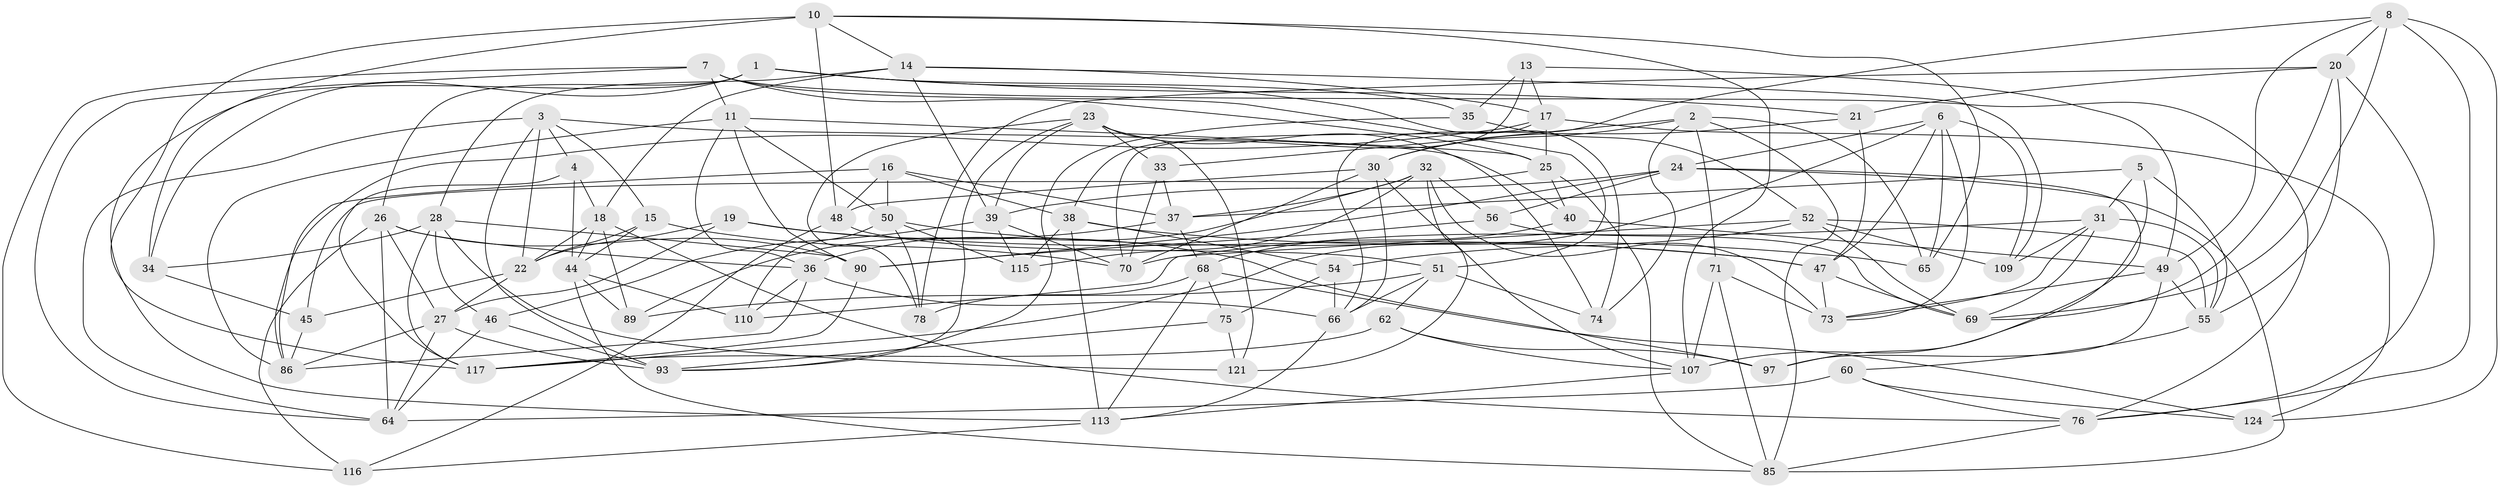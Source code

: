 // original degree distribution, {4: 1.0}
// Generated by graph-tools (version 1.1) at 2025/42/03/06/25 10:42:20]
// undirected, 78 vertices, 204 edges
graph export_dot {
graph [start="1"]
  node [color=gray90,style=filled];
  1 [super="+87"];
  2 [super="+108"];
  3 [super="+82"];
  4;
  5;
  6 [super="+80"];
  7 [super="+77"];
  8 [super="+9"];
  10 [super="+12"];
  11 [super="+57"];
  13;
  14 [super="+126"];
  15;
  16 [super="+29"];
  17 [super="+125"];
  18 [super="+114"];
  19;
  20 [super="+83"];
  21;
  22 [super="+43"];
  23 [super="+42"];
  24 [super="+103"];
  25 [super="+41"];
  26 [super="+53"];
  27 [super="+88"];
  28 [super="+63"];
  30 [super="+102"];
  31 [super="+61"];
  32 [super="+59"];
  33;
  34;
  35;
  36 [super="+123"];
  37 [super="+100"];
  38 [super="+98"];
  39 [super="+94"];
  40;
  44 [super="+58"];
  45;
  46;
  47 [super="+127"];
  48 [super="+104"];
  49 [super="+81"];
  50 [super="+84"];
  51 [super="+95"];
  52 [super="+92"];
  54;
  55 [super="+79"];
  56;
  60;
  62;
  64 [super="+67"];
  65;
  66 [super="+72"];
  68 [super="+91"];
  69 [super="+96"];
  70 [super="+99"];
  71;
  73 [super="+111"];
  74;
  75;
  76 [super="+112"];
  78;
  85 [super="+101"];
  86 [super="+106"];
  89;
  90 [super="+118"];
  93 [super="+105"];
  97;
  107 [super="+122"];
  109;
  110;
  113 [super="+120"];
  115;
  116;
  117 [super="+119"];
  121;
  124;
  1 -- 74;
  1 -- 35;
  1 -- 34;
  1 -- 26;
  1 -- 21;
  1 -- 113;
  2 -- 71;
  2 -- 74;
  2 -- 65;
  2 -- 33;
  2 -- 85;
  2 -- 30;
  3 -- 40;
  3 -- 15;
  3 -- 4;
  3 -- 93;
  3 -- 22;
  3 -- 64;
  4 -- 18;
  4 -- 117;
  4 -- 44;
  5 -- 37;
  5 -- 107;
  5 -- 55;
  5 -- 31;
  6 -- 65;
  6 -- 109;
  6 -- 24;
  6 -- 73;
  6 -- 117;
  6 -- 47;
  7 -- 76;
  7 -- 64;
  7 -- 25;
  7 -- 116;
  7 -- 11;
  7 -- 51;
  8 -- 124;
  8 -- 76;
  8 -- 20;
  8 -- 49;
  8 -- 69;
  8 -- 66;
  10 -- 14;
  10 -- 34;
  10 -- 48;
  10 -- 65;
  10 -- 107;
  10 -- 117;
  11 -- 25;
  11 -- 90;
  11 -- 86;
  11 -- 50;
  11 -- 36;
  13 -- 35;
  13 -- 49;
  13 -- 38;
  13 -- 17;
  14 -- 109;
  14 -- 18;
  14 -- 17;
  14 -- 39;
  14 -- 28;
  15 -- 70;
  15 -- 22;
  15 -- 44;
  16 -- 48 [weight=2];
  16 -- 86;
  16 -- 37;
  16 -- 50;
  16 -- 38;
  17 -- 70;
  17 -- 86;
  17 -- 25;
  17 -- 124;
  18 -- 44;
  18 -- 89;
  18 -- 22;
  18 -- 76;
  19 -- 97;
  19 -- 47;
  19 -- 22;
  19 -- 27;
  20 -- 78;
  20 -- 76;
  20 -- 69;
  20 -- 21;
  20 -- 55;
  21 -- 30;
  21 -- 47;
  22 -- 27;
  22 -- 45;
  23 -- 78;
  23 -- 39;
  23 -- 93;
  23 -- 33;
  23 -- 74;
  23 -- 121;
  24 -- 56;
  24 -- 90;
  24 -- 97;
  24 -- 39;
  24 -- 85;
  25 -- 85;
  25 -- 40;
  25 -- 45;
  26 -- 116;
  26 -- 36;
  26 -- 64;
  26 -- 90;
  26 -- 27;
  27 -- 93;
  27 -- 86;
  27 -- 64;
  28 -- 34;
  28 -- 90;
  28 -- 46;
  28 -- 121;
  28 -- 117;
  30 -- 66;
  30 -- 70;
  30 -- 48;
  30 -- 107;
  31 -- 109;
  31 -- 55;
  31 -- 69;
  31 -- 70;
  31 -- 73;
  32 -- 73;
  32 -- 115;
  32 -- 36;
  32 -- 121;
  32 -- 56;
  32 -- 37;
  33 -- 70;
  33 -- 37;
  34 -- 45;
  35 -- 93;
  35 -- 52;
  36 -- 86;
  36 -- 110;
  36 -- 66;
  37 -- 68;
  37 -- 89;
  38 -- 115;
  38 -- 113;
  38 -- 54;
  38 -- 47;
  39 -- 70;
  39 -- 46;
  39 -- 115;
  40 -- 49;
  40 -- 68;
  44 -- 85;
  44 -- 89;
  44 -- 110;
  45 -- 86;
  46 -- 64;
  46 -- 93;
  47 -- 73;
  47 -- 69;
  48 -- 51;
  48 -- 116;
  49 -- 97;
  49 -- 55;
  49 -- 73;
  50 -- 65;
  50 -- 115;
  50 -- 110;
  50 -- 78;
  51 -- 66;
  51 -- 89;
  51 -- 74;
  51 -- 62;
  52 -- 55;
  52 -- 110;
  52 -- 54;
  52 -- 109;
  52 -- 69;
  54 -- 75;
  54 -- 66;
  55 -- 60;
  56 -- 69;
  56 -- 90;
  60 -- 124;
  60 -- 76;
  60 -- 64;
  62 -- 117;
  62 -- 97;
  62 -- 107;
  66 -- 113;
  68 -- 124;
  68 -- 113;
  68 -- 75;
  68 -- 78;
  71 -- 85;
  71 -- 107;
  71 -- 73;
  75 -- 121;
  75 -- 93;
  76 -- 85;
  90 -- 117;
  107 -- 113;
  113 -- 116;
}
